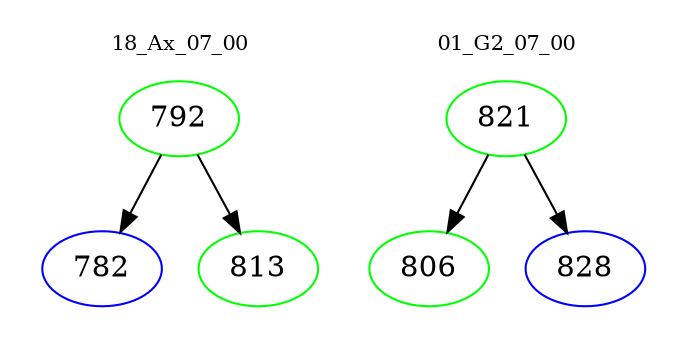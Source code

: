digraph{
subgraph cluster_0 {
color = white
label = "18_Ax_07_00";
fontsize=10;
T0_792 [label="792", color="green"]
T0_792 -> T0_782 [color="black"]
T0_782 [label="782", color="blue"]
T0_792 -> T0_813 [color="black"]
T0_813 [label="813", color="green"]
}
subgraph cluster_1 {
color = white
label = "01_G2_07_00";
fontsize=10;
T1_821 [label="821", color="green"]
T1_821 -> T1_806 [color="black"]
T1_806 [label="806", color="green"]
T1_821 -> T1_828 [color="black"]
T1_828 [label="828", color="blue"]
}
}
